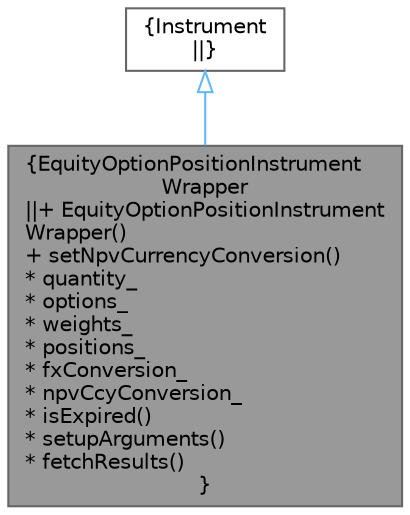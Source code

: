 digraph "EquityOptionPositionInstrumentWrapper"
{
 // INTERACTIVE_SVG=YES
 // LATEX_PDF_SIZE
  bgcolor="transparent";
  edge [fontname=Helvetica,fontsize=10,labelfontname=Helvetica,labelfontsize=10];
  node [fontname=Helvetica,fontsize=10,shape=box,height=0.2,width=0.4];
  Node1 [label="{EquityOptionPositionInstrument\lWrapper\n||+ EquityOptionPositionInstrument\lWrapper()\l+ setNpvCurrencyConversion()\l* quantity_\l* options_\l* weights_\l* positions_\l* fxConversion_\l* npvCcyConversion_\l* isExpired()\l* setupArguments()\l* fetchResults()\l}",height=0.2,width=0.4,color="gray40", fillcolor="grey60", style="filled", fontcolor="black",tooltip="Equity Option Position instrument wrapper."];
  Node2 -> Node1 [dir="back",color="steelblue1",style="solid",arrowtail="onormal"];
  Node2 [label="{Instrument\n||}",height=0.2,width=0.4,color="gray40", fillcolor="white", style="filled",tooltip=" "];
}
